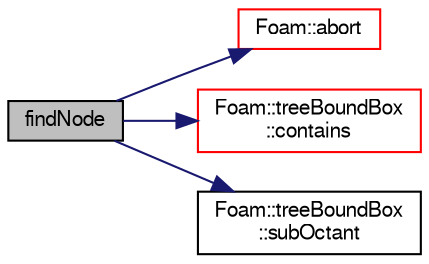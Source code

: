 digraph "findNode"
{
  bgcolor="transparent";
  edge [fontname="FreeSans",fontsize="10",labelfontname="FreeSans",labelfontsize="10"];
  node [fontname="FreeSans",fontsize="10",shape=record];
  rankdir="LR";
  Node1 [label="findNode",height=0.2,width=0.4,color="black", fillcolor="grey75", style="filled" fontcolor="black"];
  Node1 -> Node2 [color="midnightblue",fontsize="10",style="solid",fontname="FreeSans"];
  Node2 [label="Foam::abort",height=0.2,width=0.4,color="red",URL="$a10237.html#a447107a607d03e417307c203fa5fb44b"];
  Node1 -> Node3 [color="midnightblue",fontsize="10",style="solid",fontname="FreeSans"];
  Node3 [label="Foam::treeBoundBox\l::contains",height=0.2,width=0.4,color="red",URL="$a02595.html#a5f8aa323280184659cd2ac2c68fee587",tooltip="Contains point (inside or on edge) and moving in direction. "];
  Node1 -> Node4 [color="midnightblue",fontsize="10",style="solid",fontname="FreeSans"];
  Node4 [label="Foam::treeBoundBox\l::subOctant",height=0.2,width=0.4,color="black",URL="$a02595.html#acfb706b18dd4f7c1c1c2ab7a33798e24",tooltip="Returns octant number given point and the calculated midpoint. "];
}
